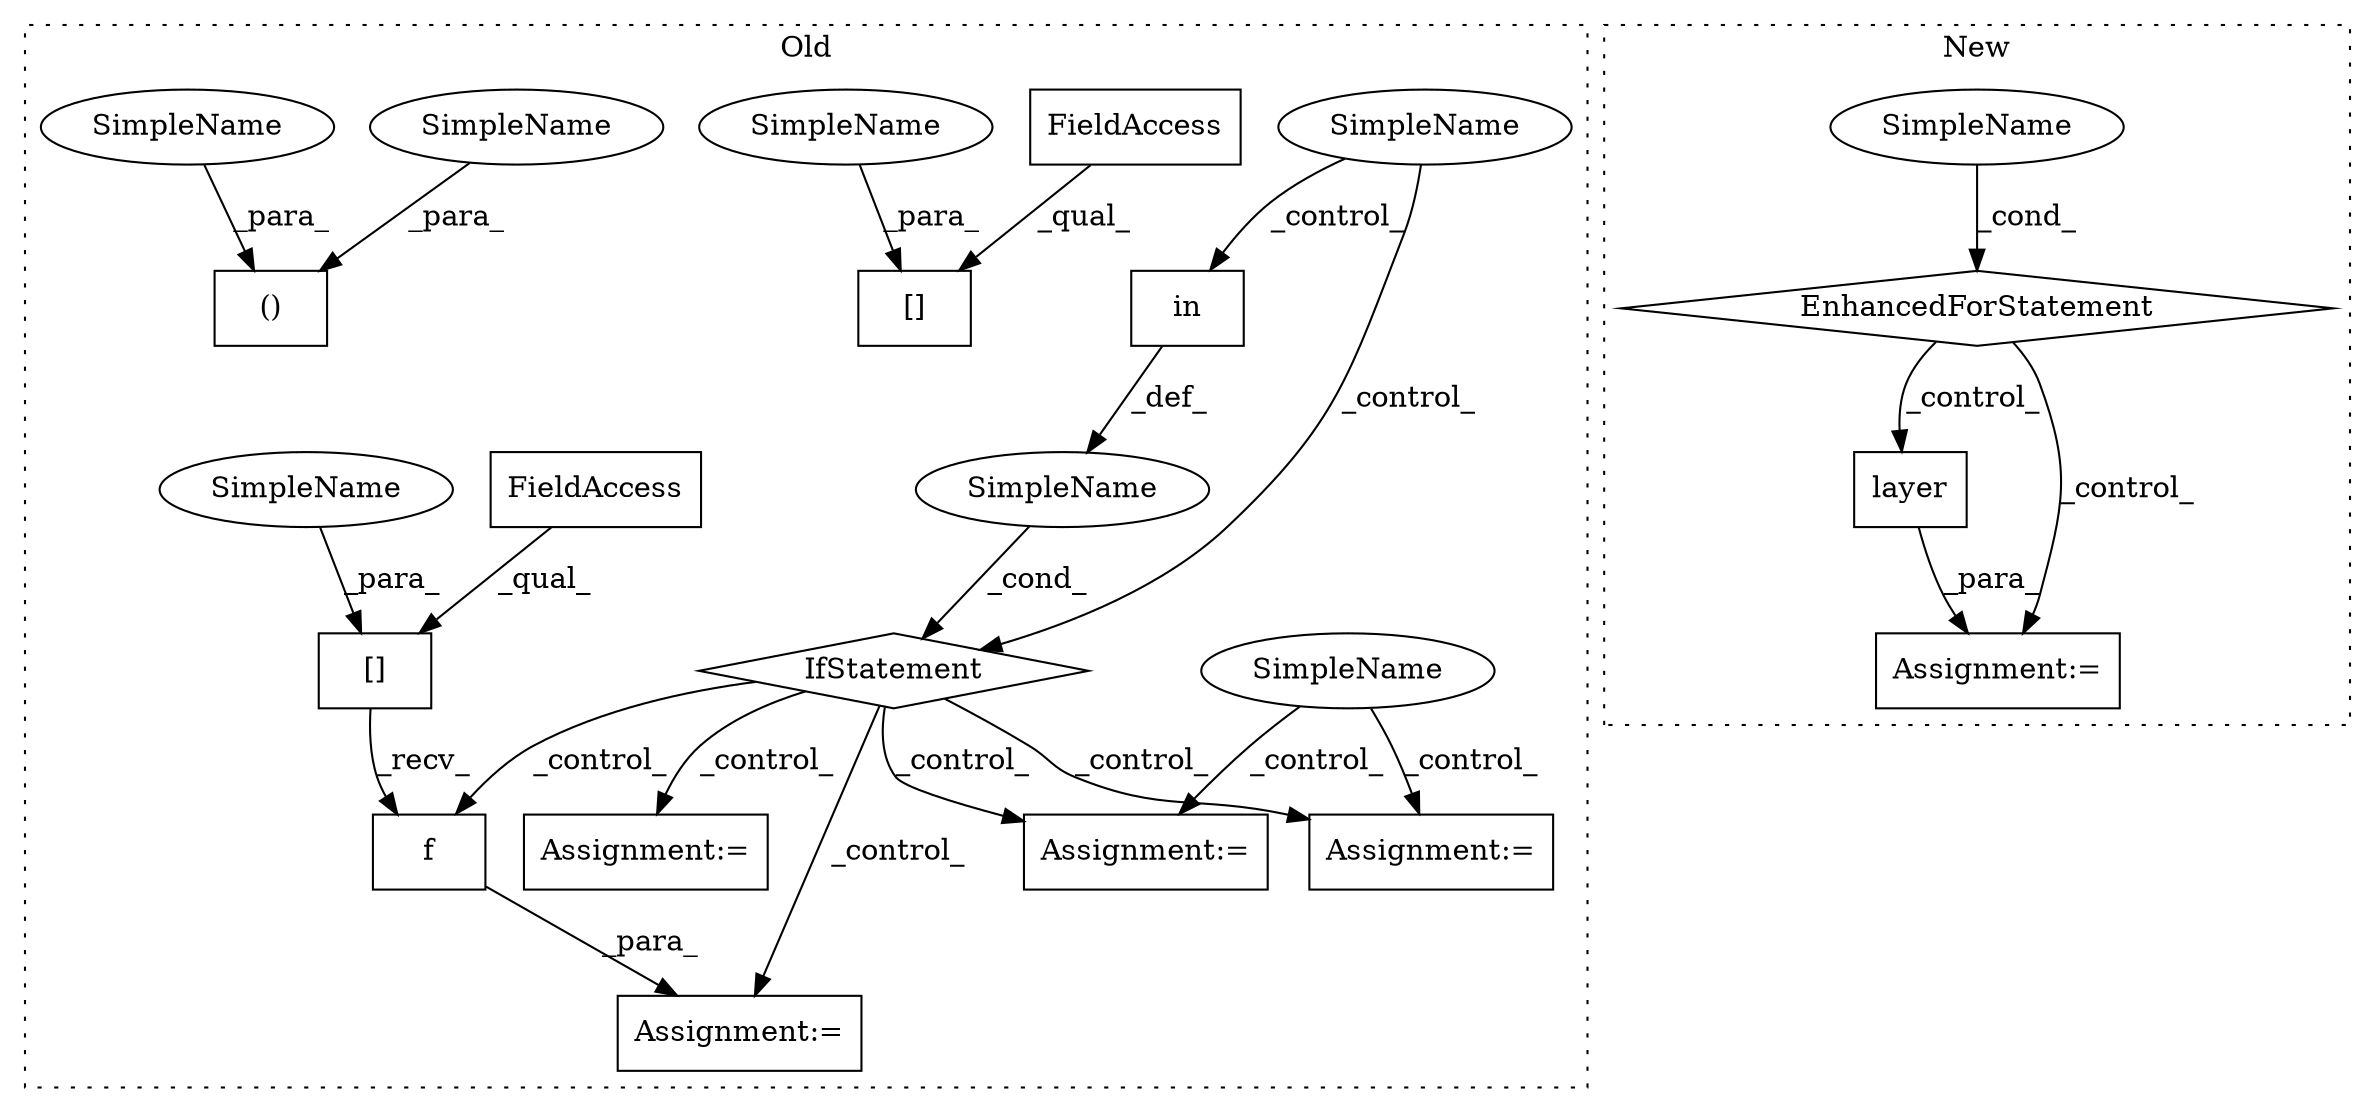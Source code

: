 digraph G {
subgraph cluster0 {
1 [label="in" a="105" s="4154" l="27" shape="box"];
3 [label="SimpleName" a="42" s="4002" l="1" shape="ellipse"];
4 [label="f" a="32" s="4223,4226" l="2,1" shape="box"];
6 [label="IfStatement" a="25" s="4142,4181" l="12,2" shape="diamond"];
7 [label="[]" a="2" s="4197,4221" l="15,1" shape="box"];
8 [label="FieldAccess" a="22" s="4197" l="14" shape="box"];
9 [label="()" a="106" s="3779" l="53" shape="box"];
10 [label="SimpleName" a="42" s="" l="" shape="ellipse"];
12 [label="[]" a="2" s="4523,4547" l="15,1" shape="box"];
13 [label="FieldAccess" a="22" s="4523" l="14" shape="box"];
14 [label="Assignment:=" a="7" s="4196" l="1" shape="box"];
15 [label="Assignment:=" a="7" s="4331" l="1" shape="box"];
16 [label="SimpleName" a="42" s="" l="" shape="ellipse"];
17 [label="Assignment:=" a="7" s="4383" l="2" shape="box"];
19 [label="Assignment:=" a="7" s="4248" l="2" shape="box"];
20 [label="SimpleName" a="42" s="4538" l="9" shape="ellipse"];
21 [label="SimpleName" a="42" s="3823" l="9" shape="ellipse"];
22 [label="SimpleName" a="42" s="3779" l="9" shape="ellipse"];
23 [label="SimpleName" a="42" s="4212" l="9" shape="ellipse"];
label = "Old";
style="dotted";
}
subgraph cluster1 {
2 [label="layer" a="32" s="3615,3622" l="6,1" shape="box"];
5 [label="EnhancedForStatement" a="70" s="3440,3550" l="68,2" shape="diamond"];
11 [label="SimpleName" a="42" s="3512" l="5" shape="ellipse"];
18 [label="Assignment:=" a="7" s="3614" l="1" shape="box"];
label = "New";
style="dotted";
}
1 -> 10 [label="_def_"];
2 -> 18 [label="_para_"];
3 -> 6 [label="_control_"];
3 -> 1 [label="_control_"];
4 -> 14 [label="_para_"];
5 -> 2 [label="_control_"];
5 -> 18 [label="_control_"];
6 -> 19 [label="_control_"];
6 -> 15 [label="_control_"];
6 -> 4 [label="_control_"];
6 -> 14 [label="_control_"];
6 -> 17 [label="_control_"];
7 -> 4 [label="_recv_"];
8 -> 7 [label="_qual_"];
10 -> 6 [label="_cond_"];
11 -> 5 [label="_cond_"];
13 -> 12 [label="_qual_"];
16 -> 15 [label="_control_"];
16 -> 17 [label="_control_"];
20 -> 12 [label="_para_"];
21 -> 9 [label="_para_"];
22 -> 9 [label="_para_"];
23 -> 7 [label="_para_"];
}